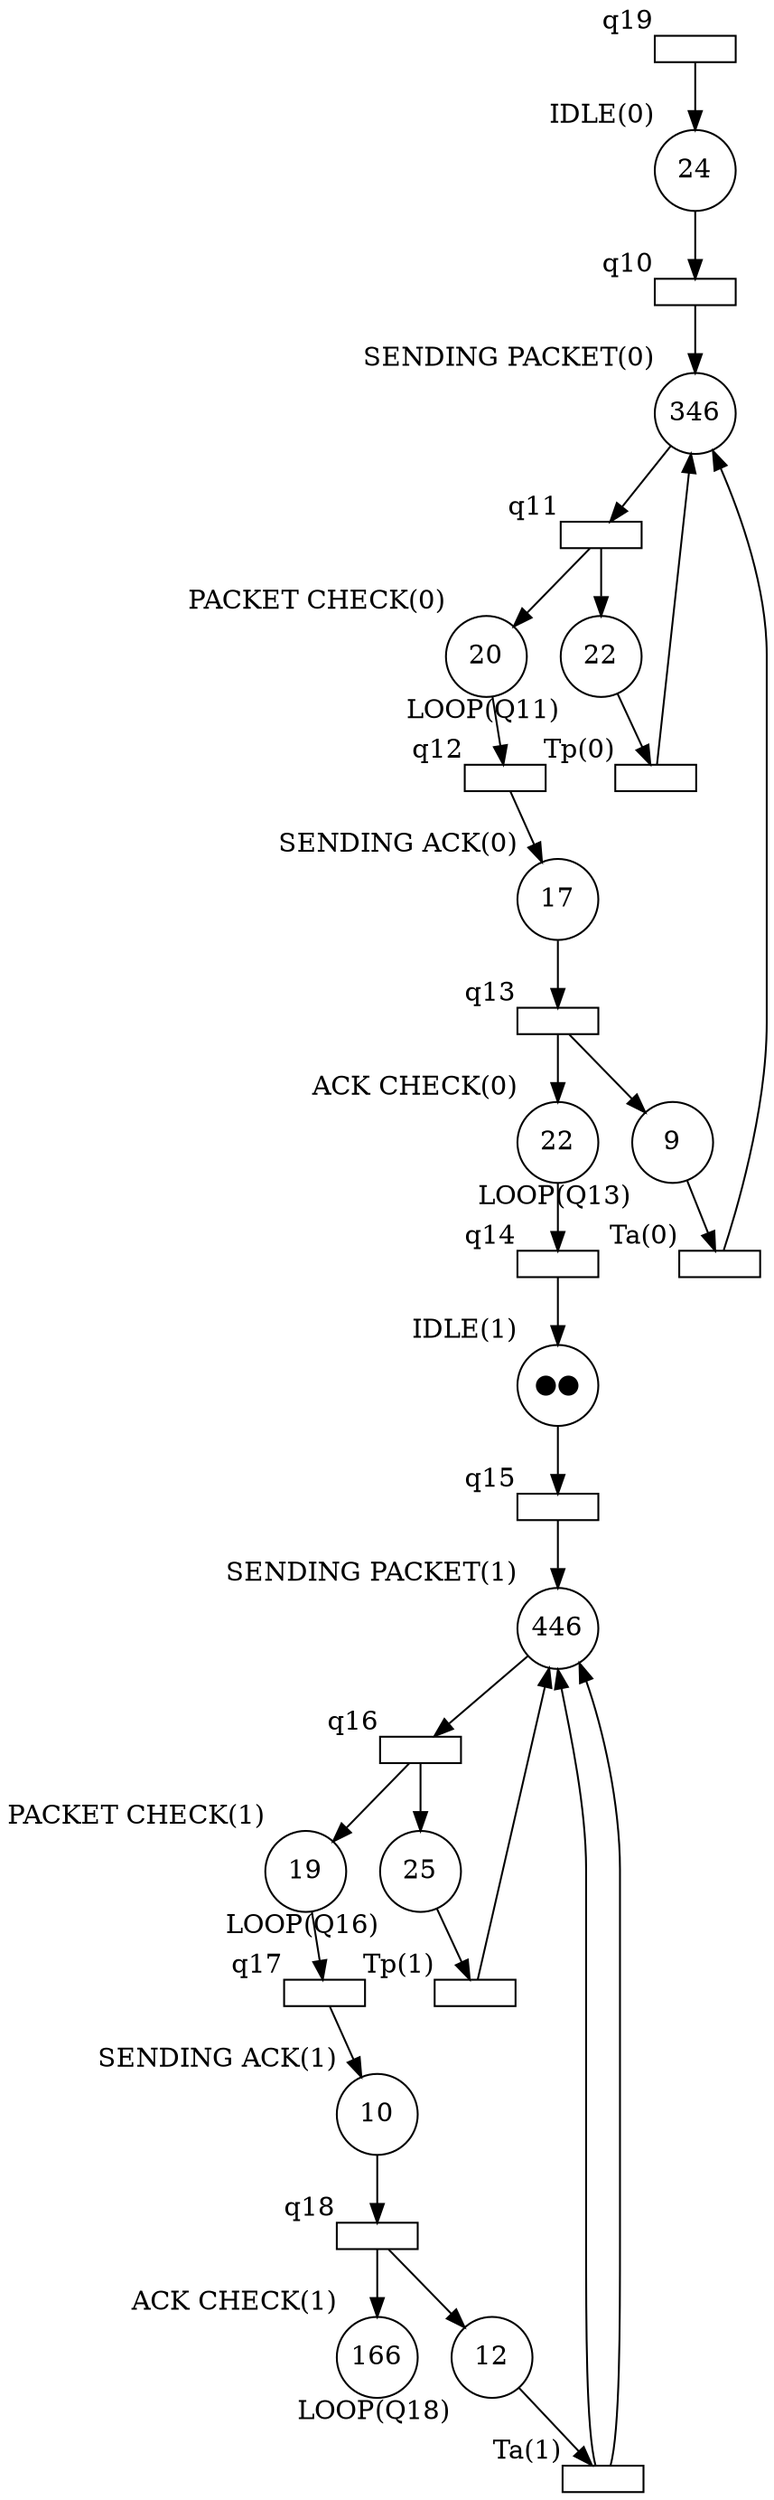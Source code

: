 digraph {
	"IDLE(0)" [label=24 fixedsize=true height=0.6 shape=circle width=0.6 xlabel="IDLE(0)"]
	"SENDING PACKET(0)" [label=346 fixedsize=true height=0.6 shape=circle width=0.6 xlabel="SENDING PACKET(0)"]
	"PACKET CHECK(0)" [label=20 fixedsize=true height=0.6 shape=circle width=0.6 xlabel="PACKET CHECK(0)"]
	"SENDING ACK(0)" [label=17 fixedsize=true height=0.6 shape=circle width=0.6 xlabel="SENDING ACK(0)"]
	"ACK CHECK(0)" [label=22 fixedsize=true height=0.6 shape=circle width=0.6 xlabel="ACK CHECK(0)"]
	"IDLE(1)" [label=<&#9679;&#9679;<br/>> fixedsize=true height=0.6 shape=circle width=0.6 xlabel="IDLE(1)"]
	"SENDING PACKET(1)" [label=446 fixedsize=true height=0.6 shape=circle width=0.6 xlabel="SENDING PACKET(1)"]
	"ACK CHECK(1)" [label=166 fixedsize=true height=0.6 shape=circle width=0.6 xlabel="ACK CHECK(1)"]
	"PACKET CHECK(1)" [label=19 fixedsize=true height=0.6 shape=circle width=0.6 xlabel="PACKET CHECK(1)"]
	"SENDING ACK(1)" [label=10 fixedsize=true height=0.6 shape=circle width=0.6 xlabel="SENDING ACK(1)"]
	"LOOP(Q11)" [label=22 fixedsize=true height=0.6 shape=circle width=0.6 xlabel="LOOP(Q11)"]
	"LOOP(Q13)" [label=9 fixedsize=true height=0.6 shape=circle width=0.6 xlabel="LOOP(Q13)"]
	"LOOP(Q16)" [label=25 fixedsize=true height=0.6 shape=circle width=0.6 xlabel="LOOP(Q16)"]
	"LOOP(Q18)" [label=12 fixedsize=true height=0.6 shape=circle width=0.6 xlabel="LOOP(Q18)"]
	q19 [label="" color=black fixedsize=true height=0.2 shape=rectangle width=0.6 xlabel=q19]
	q19 -> "IDLE(0)"
	q10 [label="" color=black fixedsize=true height=0.2 shape=rectangle width=0.6 xlabel=q10]
	"IDLE(0)" -> q10
	q10 -> "SENDING PACKET(0)"
	q11 [label="" color=black fixedsize=true height=0.2 shape=rectangle width=0.6 xlabel=q11]
	"SENDING PACKET(0)" -> q11
	q11 -> "PACKET CHECK(0)"
	q11 -> "LOOP(Q11)"
	q12 [label="" color=black fixedsize=true height=0.2 shape=rectangle width=0.6 xlabel=q12]
	"PACKET CHECK(0)" -> q12
	q12 -> "SENDING ACK(0)"
	q13 [label="" color=black fixedsize=true height=0.2 shape=rectangle width=0.6 xlabel=q13]
	"SENDING ACK(0)" -> q13
	q13 -> "ACK CHECK(0)"
	q13 -> "LOOP(Q13)"
	q14 [label="" color=black fixedsize=true height=0.2 shape=rectangle width=0.6 xlabel=q14]
	"ACK CHECK(0)" -> q14
	q14 -> "IDLE(1)"
	q15 [label="" color=black fixedsize=true height=0.2 shape=rectangle width=0.6 xlabel=q15]
	"IDLE(1)" -> q15
	q15 -> "SENDING PACKET(1)"
	q16 [label="" color=black fixedsize=true height=0.2 shape=rectangle width=0.6 xlabel=q16]
	"SENDING PACKET(1)" -> q16
	q16 -> "PACKET CHECK(1)"
	q16 -> "LOOP(Q16)"
	q17 [label="" color=black fixedsize=true height=0.2 shape=rectangle width=0.6 xlabel=q17]
	"PACKET CHECK(1)" -> q17
	q17 -> "SENDING ACK(1)"
	q18 [label="" color=black fixedsize=true height=0.2 shape=rectangle width=0.6 xlabel=q18]
	"SENDING ACK(1)" -> q18
	q18 -> "ACK CHECK(1)"
	q18 -> "LOOP(Q18)"
	"Tp(0)" [label="" color=black fixedsize=true height=0.2 shape=rectangle width=0.6 xlabel="Tp(0)"]
	"LOOP(Q11)" -> "Tp(0)"
	"Tp(0)" -> "SENDING PACKET(0)"
	"Ta(0)" [label="" color=black fixedsize=true height=0.2 shape=rectangle width=0.6 xlabel="Ta(0)"]
	"LOOP(Q13)" -> "Ta(0)"
	"Ta(0)" -> "SENDING PACKET(0)"
	"Tp(1)" [label="" color=black fixedsize=true height=0.2 shape=rectangle width=0.6 xlabel="Tp(1)"]
	"LOOP(Q16)" -> "Tp(1)"
	"Tp(1)" -> "SENDING PACKET(1)"
	"Ta(1)" [label="" color=black fixedsize=true height=0.2 shape=rectangle width=0.6 xlabel="Ta(1)"]
	"LOOP(Q18)" -> "Ta(1)"
	"Ta(1)" -> "SENDING PACKET(1)"
	"Ta(1)" -> "SENDING PACKET(1)"
}
